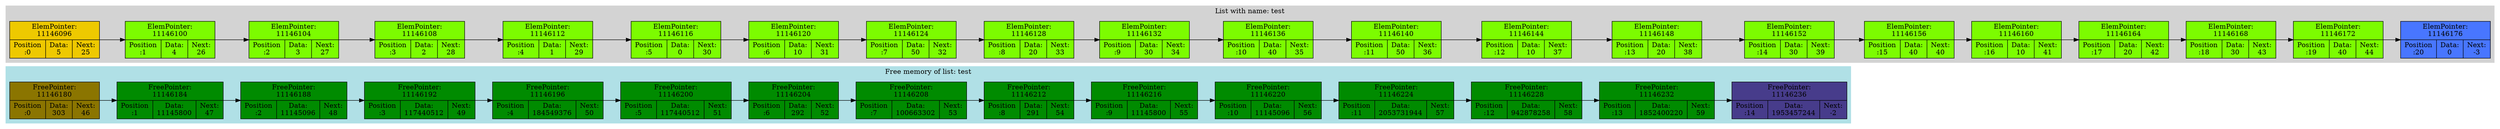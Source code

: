 digraph G{
subgraph clustermem {
style=filled;
color=powderblue;
f0 [shape=record, label="FreePointer:\n11146180 | {Position\n:0 | Data:\n303 | Next:\n46}",style="filled",fillcolor="gold4"];
f0->f1
f1 [shape=record, label="FreePointer:\n11146184 | {Position\n:1 | Data:\n11145800 | Next:\n47}",style="filled",fillcolor="green4"];
f1->f2
f2 [shape=record, label="FreePointer:\n11146188 | {Position\n:2 | Data:\n11145096 | Next:\n48}",style="filled",fillcolor="green4"];
f2->f3
f3 [shape=record, label="FreePointer:\n11146192 | {Position\n:3 | Data:\n117440512 | Next:\n49}",style="filled",fillcolor="green4"];
f3->f4
f4 [shape=record, label="FreePointer:\n11146196 | {Position\n:4 | Data:\n184549376 | Next:\n50}",style="filled",fillcolor="green4"];
f4->f5
f5 [shape=record, label="FreePointer:\n11146200 | {Position\n:5 | Data:\n117440512 | Next:\n51}",style="filled",fillcolor="green4"];
f5->f6
f6 [shape=record, label="FreePointer:\n11146204 | {Position\n:6 | Data:\n292 | Next:\n52}",style="filled",fillcolor="green4"];
f6->f7
f7 [shape=record, label="FreePointer:\n11146208 | {Position\n:7 | Data:\n100663302 | Next:\n53}",style="filled",fillcolor="green4"];
f7->f8
f8 [shape=record, label="FreePointer:\n11146212 | {Position\n:8 | Data:\n291 | Next:\n54}",style="filled",fillcolor="green4"];
f8->f9
f9 [shape=record, label="FreePointer:\n11146216 | {Position\n:9 | Data:\n11145800 | Next:\n55}",style="filled",fillcolor="green4"];
f9->f10
f10 [shape=record, label="FreePointer:\n11146220 | {Position\n:10 | Data:\n11145096 | Next:\n56}",style="filled",fillcolor="green4"];
f10->f11
f11 [shape=record, label="FreePointer:\n11146224 | {Position\n:11 | Data:\n2053731944 | Next:\n57}",style="filled",fillcolor="green4"];
f11->f12
f12 [shape=record, label="FreePointer:\n11146228 | {Position\n:12 | Data:\n942878258 | Next:\n58}",style="filled",fillcolor="green4"];
f12->f13
f13 [shape=record, label="FreePointer:\n11146232 | {Position\n:13 | Data:\n1852400220 | Next:\n59}",style="filled",fillcolor="green4"];
f13->f14
f14 [shape=record, label="FreePointer:\n11146236 | {Position\n:14 | Data:\n1953457244 | Next:\n-2}",style="filled",fillcolor="slateblue4"];
label = "Free memory of list: test"}
rankdir=LR;
subgraph clusterlist {
style=filled;
color=lightgrey;
0 [shape=record, label="ElemPointer:\n11146096 | {Position\n:0 | Data:\n5 | Next:\n25}",style="filled",fillcolor="gold2"];
0->1
1 [shape=record, label="ElemPointer:\n11146100 | {Position\n:1 | Data:\n4 | Next:\n26}",style="filled",fillcolor="lawngreen"];
1->2
2 [shape=record, label="ElemPointer:\n11146104 | {Position\n:2 | Data:\n3 | Next:\n27}",style="filled",fillcolor="lawngreen"];
2->3
3 [shape=record, label="ElemPointer:\n11146108 | {Position\n:3 | Data:\n2 | Next:\n28}",style="filled",fillcolor="lawngreen"];
3->4
4 [shape=record, label="ElemPointer:\n11146112 | {Position\n:4 | Data:\n1 | Next:\n29}",style="filled",fillcolor="lawngreen"];
4->5
5 [shape=record, label="ElemPointer:\n11146116 | {Position\n:5 | Data:\n0 | Next:\n30}",style="filled",fillcolor="lawngreen"];
5->6
6 [shape=record, label="ElemPointer:\n11146120 | {Position\n:6 | Data:\n10 | Next:\n31}",style="filled",fillcolor="lawngreen"];
6->7
7 [shape=record, label="ElemPointer:\n11146124 | {Position\n:7 | Data:\n50 | Next:\n32}",style="filled",fillcolor="lawngreen"];
7->8
8 [shape=record, label="ElemPointer:\n11146128 | {Position\n:8 | Data:\n20 | Next:\n33}",style="filled",fillcolor="lawngreen"];
8->9
9 [shape=record, label="ElemPointer:\n11146132 | {Position\n:9 | Data:\n30 | Next:\n34}",style="filled",fillcolor="lawngreen"];
9->10
10 [shape=record, label="ElemPointer:\n11146136 | {Position\n:10 | Data:\n40 | Next:\n35}",style="filled",fillcolor="lawngreen"];
10->11
11 [shape=record, label="ElemPointer:\n11146140 | {Position\n:11 | Data:\n50 | Next:\n36}",style="filled",fillcolor="lawngreen"];
11->12
12 [shape=record, label="ElemPointer:\n11146144 | {Position\n:12 | Data:\n10 | Next:\n37}",style="filled",fillcolor="lawngreen"];
12->13
13 [shape=record, label="ElemPointer:\n11146148 | {Position\n:13 | Data:\n20 | Next:\n38}",style="filled",fillcolor="lawngreen"];
13->14
14 [shape=record, label="ElemPointer:\n11146152 | {Position\n:14 | Data:\n30 | Next:\n39}",style="filled",fillcolor="lawngreen"];
14->15
15 [shape=record, label="ElemPointer:\n11146156 | {Position\n:15 | Data:\n40 | Next:\n40}",style="filled",fillcolor="lawngreen"];
15->16
16 [shape=record, label="ElemPointer:\n11146160 | {Position\n:16 | Data:\n10 | Next:\n41}",style="filled",fillcolor="lawngreen"];
16->17
17 [shape=record, label="ElemPointer:\n11146164 | {Position\n:17 | Data:\n20 | Next:\n42}",style="filled",fillcolor="lawngreen"];
17->18
18 [shape=record, label="ElemPointer:\n11146168 | {Position\n:18 | Data:\n30 | Next:\n43}",style="filled",fillcolor="lawngreen"];
18->19
19 [shape=record, label="ElemPointer:\n11146172 | {Position\n:19 | Data:\n40 | Next:\n44}",style="filled",fillcolor="lawngreen"];
19->20
20 [shape=record, label="ElemPointer:\n11146176 | {Position\n:20 | Data:\n0 | Next:\n-3}",style="filled",fillcolor="royalblue1"];
label = "List with name: test"}
}
